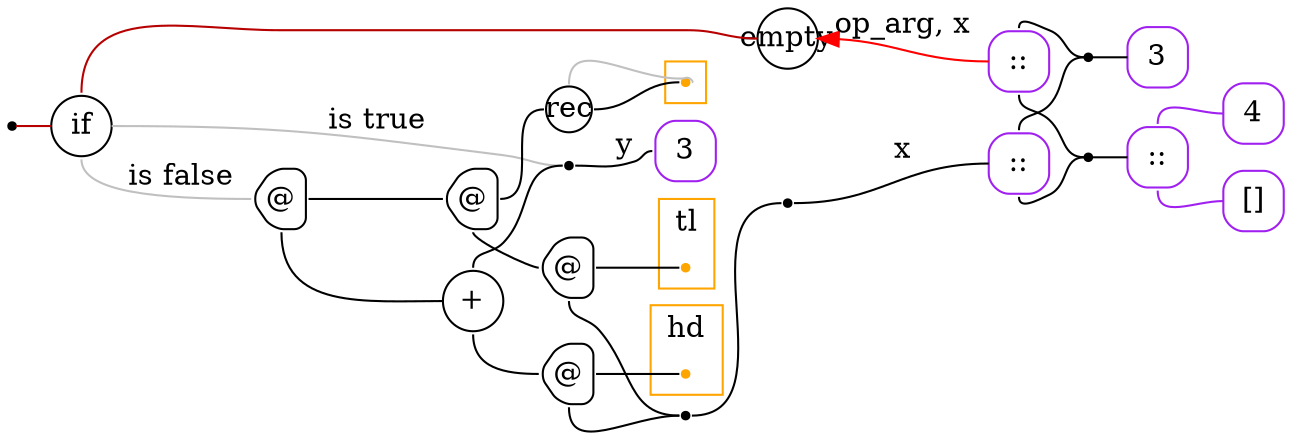digraph G {
  rankdir=LR;
  edge[arrowhead=none,arrowtail=none];
  node[fixedsize=true,shape=circle]
  size="9.201041666666667,5.219270833333334";
  labeldistance=0;
  nodesep=.175;
  ranksep=.175;

 nd1[shape=point];
   nd28[label="3",tooltip="nd28-ConstGraph",style=rounded,orientation=90,shape=square,width=.4,height=.4,color="purple"];
   nd34[label="4",tooltip="nd34-ConstGraph",style=rounded,orientation=90,shape=square,width=.4,height=.4,color="purple"];
   nd39[label="[]",tooltip="nd39-ConstEmptyGraph",style=rounded,orientation=90,shape=square,width=.4,height=.4,color="purple"];
   nd182[label="::",tooltip="nd182-ConstListGraph",style=rounded,orientation=90,shape=square,width=.4,height=.4,color="purple"];
   nd188[label="::",tooltip="nd188-ConstListGraph",style=rounded,orientation=90,shape=square,width=.4,height=.4,color="purple"];
   nd309[label="3",tooltip="nd309-ConstGraph",style=rounded,orientation=90,shape=square,width=.4,height=.4,color="purple"];
 nd314[label="rec",tooltip="nd314-RecurGraph",style=rounded,width=.3,height=.3,color="#000000"];
   subgraph cluster_nd318 {
     graph[style=fill,color="orange"];
     ndcluster_nd318[tooltip="nd318",orientation=90,shape=point,color="orange"];
   };
 nd247[label="if",tooltip="nd247-IfGraph",style=rounded,width=.4,height=.4,color="#000000"];
 nd255[label="@",tooltip="nd255-AppGraph",style=rounded,orientation=90,shape=house,width=.4,height=.4,color="#000000"];
 nd256[label="@",tooltip="nd256-AppGraph",style=rounded,orientation=90,shape=house,width=.4,height=.4,color="#000000"];
 nd258[label="@",tooltip="nd258-AppGraph",style=rounded,orientation=90,shape=house,width=.4,height=.4,color="#000000"];
 subgraph cluster_nd261 {
   graph[style=fill,color="orange",label="tl"];
   ndcluster_nd261[tooltip="nd261",orientation=90,shape=point,color="orange"];
 };
 nd266[label="+",tooltip="nd266-BinOpGraph",style=rounded,width=.4,height=.4,color="#000000"];
 nd267[label="@",tooltip="nd267-AppGraph",style=rounded,orientation=90,shape=house,width=.4,height=.4,color="#000000"];
 subgraph cluster_nd270 {
   graph[style=fill,color="orange",label="hd"];
   ndcluster_nd270[tooltip="nd270",orientation=90,shape=point,color="orange"];
 };
 nd274[label=" ",tooltip="nd274-ContractGraph",style=rounded,orientation=90,shape=point];
 nd275[label=" ",tooltip="nd275-ContractGraph",style=rounded,orientation=90,shape=point];
 nd276[label=" ",tooltip="nd276-ContractGraph",style=rounded,orientation=90,shape=point];
   nd360[label="::",tooltip="nd360-ConstListGraph",style=rounded,orientation=90,shape=square,width=.4,height=.4,color="purple"];
 nd363[label=" ",tooltip="nd363-ContractGraph",style=rounded,orientation=90,shape=point];
 nd364[label=" ",tooltip="nd364-ContractGraph",style=rounded,orientation=90,shape=point];
 nd253[label="empty",tooltip="nd253-UnOpGraph",style=rounded,width=.4,height=.4,color="#000000"];

  nd182->nd34[tailport=n,headport=w,color=purple,arrowhead=none,arrowtail=none];
  nd182->nd39[tailport=s,headport=w,color=purple,arrowhead=none,arrowtail=none];
  nd188->nd363[tailport=n,headport=w];
  nd188->nd364[tailport=s,headport=w];
  nd363->nd28[tailport=e,headport=w];
  nd364->nd182[tailport=e,headport=w];
  nd247->nd253[tailport=n,headport=w,color="#b70000",arrowhead=none,arrowtail=none];
  nd253->nd360[dir=back,label="op_arg, x",headport=w,tailport=e,color=red,arrowtail=normal];
  nd258->ndcluster_nd261[tailport=e,headport=w];
  nd256->nd314[tailport=e,headport=w,color=black,arrowhead=none,arrowtail=none];
  nd256->nd258[tailport=s,headport=w];
  nd267->ndcluster_nd270[tailport=e,headport=w];
  nd266->nd267[tailport=s,headport=w];
  nd255->nd256[tailport=e,headport=w];
  nd255->nd266[tailport=s,headport=w];
  nd267->nd274[tailport=s,headport=w];
  nd258->nd274[tailport=s,headport=w];
  nd247->nd255[label="is false",tailport=s,headport=w,color=grey,arrowhead=none,arrowtail=none];
  nd266->nd275[tailport=n,headport=w];
  nd247->nd275[label="is true",tailport=e,headport=w,color=grey,arrowhead=none,arrowtail=none];
  nd274->nd276[tailport=e,headport=w];
  nd1->nd247[tailport=e,headport=w,color="#b70000",arrowhead=none,arrowtail=none];
  nd275->nd309[label="y",tailport=e,headport=w];
  nd276->nd188[label="x",tailport=e,headport=w];
  nd314->ndcluster_nd318[dir=back,headport=e,tailport=n,color=grey,arrowhead=none,arrowtail=none];
  nd314->ndcluster_nd318[tailport=e,headport=w];
  nd360->nd363[tailport=n,headport=w];
  nd360->nd364[tailport=s,headport=w];
}